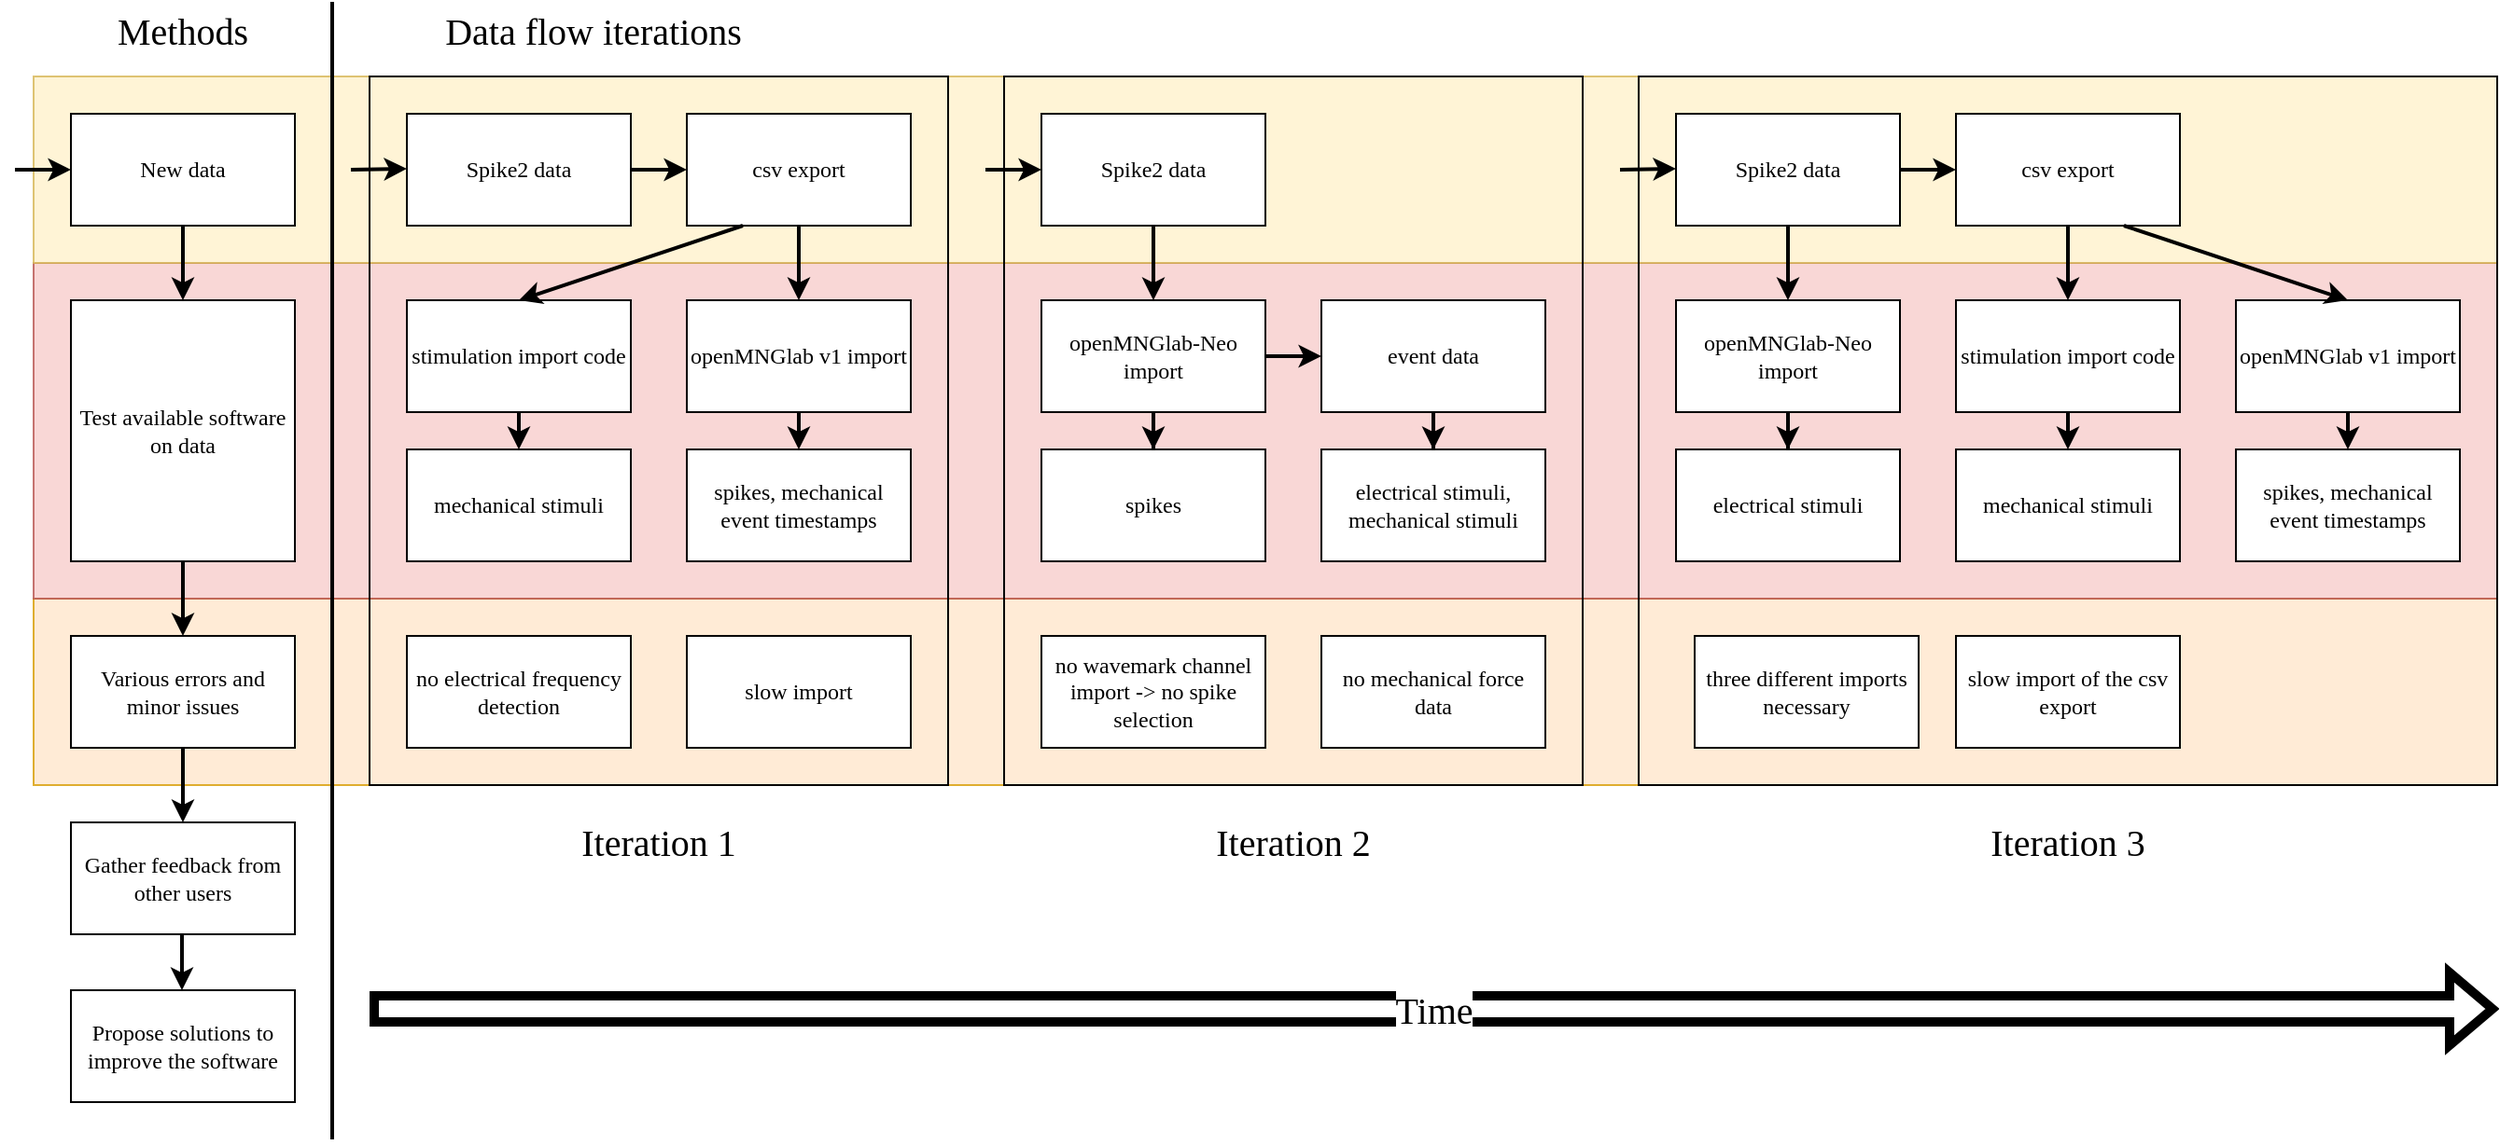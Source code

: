 <mxfile version="19.0.3" type="device"><diagram id="uK1HJFp9ux_ApSdv5QTQ" name="Seite-1"><mxGraphModel dx="1106" dy="822" grid="1" gridSize="10" guides="1" tooltips="1" connect="1" arrows="1" fold="1" page="1" pageScale="1" pageWidth="827" pageHeight="1169" math="0" shadow="0"><root><mxCell id="0"/><mxCell id="1" parent="0"/><mxCell id="S--E8venrbb3ll7oCvjr-81" value="" style="rounded=0;whiteSpace=wrap;html=1;fontFamily=Verdana;fontSize=20;fillColor=#ffe6cc;opacity=80;strokeColor=#d79b00;" vertex="1" parent="1"><mxGeometry x="60" y="340" width="1320" height="100" as="geometry"/></mxCell><mxCell id="S--E8venrbb3ll7oCvjr-80" value="" style="rounded=0;whiteSpace=wrap;html=1;fontFamily=Verdana;fontSize=20;fillColor=#f8cecc;opacity=80;strokeColor=#b85450;" vertex="1" parent="1"><mxGeometry x="60" y="160" width="1320" height="180" as="geometry"/></mxCell><mxCell id="S--E8venrbb3ll7oCvjr-79" value="" style="rounded=0;whiteSpace=wrap;html=1;fontFamily=Verdana;fontSize=20;fillColor=#fff2cc;strokeColor=#d6b656;opacity=80;" vertex="1" parent="1"><mxGeometry x="60" y="60" width="1320" height="100" as="geometry"/></mxCell><mxCell id="S--E8venrbb3ll7oCvjr-72" value="" style="rounded=0;whiteSpace=wrap;html=1;fontFamily=Verdana;fontSize=19;fillColor=none;" vertex="1" parent="1"><mxGeometry x="920" y="60" width="460" height="380" as="geometry"/></mxCell><mxCell id="S--E8venrbb3ll7oCvjr-69" value="" style="rounded=0;whiteSpace=wrap;html=1;fontFamily=Verdana;fontSize=19;fillColor=none;" vertex="1" parent="1"><mxGeometry x="580" y="60" width="310" height="380" as="geometry"/></mxCell><mxCell id="S--E8venrbb3ll7oCvjr-33" value="" style="rounded=0;whiteSpace=wrap;html=1;fontFamily=Verdana;fontSize=19;fillColor=none;" vertex="1" parent="1"><mxGeometry x="240" y="60" width="310" height="380" as="geometry"/></mxCell><mxCell id="S--E8venrbb3ll7oCvjr-32" value="" style="edgeStyle=orthogonalEdgeStyle;rounded=0;orthogonalLoop=1;jettySize=auto;html=1;strokeWidth=2;fillColor=default;" edge="1" parent="1" source="S--E8venrbb3ll7oCvjr-1" target="S--E8venrbb3ll7oCvjr-2"><mxGeometry relative="1" as="geometry"/></mxCell><mxCell id="S--E8venrbb3ll7oCvjr-1" value="Test available software on data" style="rounded=0;whiteSpace=wrap;html=1;fontFamily=Verdana;" vertex="1" parent="1"><mxGeometry x="80" y="180" width="120" height="140" as="geometry"/></mxCell><mxCell id="S--E8venrbb3ll7oCvjr-2" value="&lt;font style=&quot;font-size: 12px;&quot;&gt;Various errors and minor issues&lt;/font&gt;" style="rounded=0;whiteSpace=wrap;html=1;fontSize=12;fontFamily=Verdana;" vertex="1" parent="1"><mxGeometry x="80" y="360" width="120" height="60" as="geometry"/></mxCell><mxCell id="S--E8venrbb3ll7oCvjr-3" value="Gather feedback from other users" style="rounded=0;whiteSpace=wrap;html=1;fontSize=12;fontFamily=Verdana;" vertex="1" parent="1"><mxGeometry x="80" y="460" width="120" height="60" as="geometry"/></mxCell><mxCell id="S--E8venrbb3ll7oCvjr-4" value="Propose solutions to improve the software" style="rounded=0;whiteSpace=wrap;html=1;fontSize=12;fontFamily=Verdana;" vertex="1" parent="1"><mxGeometry x="80" y="550" width="120" height="60" as="geometry"/></mxCell><mxCell id="S--E8venrbb3ll7oCvjr-5" value="New data" style="rounded=0;whiteSpace=wrap;html=1;fontFamily=Verdana;fontSize=12;" vertex="1" parent="1"><mxGeometry x="80" y="80" width="120" height="60" as="geometry"/></mxCell><mxCell id="S--E8venrbb3ll7oCvjr-6" value="" style="endArrow=classic;html=1;rounded=0;fontFamily=Verdana;fontSize=12;entryX=0;entryY=0.5;entryDx=0;entryDy=0;strokeWidth=2;" edge="1" parent="1" target="S--E8venrbb3ll7oCvjr-5"><mxGeometry width="50" height="50" relative="1" as="geometry"><mxPoint x="50" y="110" as="sourcePoint"/><mxPoint x="10" y="130" as="targetPoint"/></mxGeometry></mxCell><mxCell id="S--E8venrbb3ll7oCvjr-7" value="" style="endArrow=classic;html=1;rounded=0;fontFamily=Verdana;fontSize=12;entryX=0.5;entryY=0;entryDx=0;entryDy=0;strokeWidth=2;exitX=0.5;exitY=1;exitDx=0;exitDy=0;" edge="1" parent="1" source="S--E8venrbb3ll7oCvjr-5" target="S--E8venrbb3ll7oCvjr-1"><mxGeometry width="50" height="50" relative="1" as="geometry"><mxPoint x="50" y="120" as="sourcePoint"/><mxPoint x="90" y="120" as="targetPoint"/></mxGeometry></mxCell><mxCell id="S--E8venrbb3ll7oCvjr-9" value="" style="endArrow=classic;html=1;rounded=0;fontFamily=Verdana;fontSize=12;entryX=0.5;entryY=0;entryDx=0;entryDy=0;strokeWidth=2;" edge="1" parent="1" target="S--E8venrbb3ll7oCvjr-3"><mxGeometry width="50" height="50" relative="1" as="geometry"><mxPoint x="140" y="420" as="sourcePoint"/><mxPoint x="139.5" y="440" as="targetPoint"/></mxGeometry></mxCell><mxCell id="S--E8venrbb3ll7oCvjr-10" value="" style="endArrow=classic;html=1;rounded=0;fontFamily=Verdana;fontSize=12;entryX=0.5;entryY=0;entryDx=0;entryDy=0;strokeWidth=2;exitX=0.5;exitY=1;exitDx=0;exitDy=0;" edge="1" parent="1"><mxGeometry width="50" height="50" relative="1" as="geometry"><mxPoint x="139.5" y="520" as="sourcePoint"/><mxPoint x="139.5" y="550" as="targetPoint"/></mxGeometry></mxCell><mxCell id="S--E8venrbb3ll7oCvjr-11" value="Spike2 data" style="rounded=0;whiteSpace=wrap;html=1;fontFamily=Verdana;" vertex="1" parent="1"><mxGeometry x="260" y="80" width="120" height="60" as="geometry"/></mxCell><mxCell id="S--E8venrbb3ll7oCvjr-12" value="" style="endArrow=classic;html=1;rounded=0;fontFamily=Verdana;strokeWidth=2;exitX=1;exitY=0.5;exitDx=0;exitDy=0;" edge="1" parent="1" source="S--E8venrbb3ll7oCvjr-11" target="S--E8venrbb3ll7oCvjr-13"><mxGeometry width="50" height="50" relative="1" as="geometry"><mxPoint x="410" y="200" as="sourcePoint"/><mxPoint x="460" y="150" as="targetPoint"/></mxGeometry></mxCell><mxCell id="S--E8venrbb3ll7oCvjr-13" value="csv export" style="rounded=0;whiteSpace=wrap;html=1;fontFamily=Verdana;" vertex="1" parent="1"><mxGeometry x="410" y="80" width="120" height="60" as="geometry"/></mxCell><mxCell id="S--E8venrbb3ll7oCvjr-15" value="openMNGlab v1 import" style="rounded=0;whiteSpace=wrap;html=1;fontFamily=Verdana;" vertex="1" parent="1"><mxGeometry x="410" y="180" width="120" height="60" as="geometry"/></mxCell><mxCell id="S--E8venrbb3ll7oCvjr-16" value="spikes, mechanical event timestamps" style="rounded=0;whiteSpace=wrap;html=1;fontFamily=Verdana;fontSize=12;" vertex="1" parent="1"><mxGeometry x="410" y="260" width="120" height="60" as="geometry"/></mxCell><mxCell id="S--E8venrbb3ll7oCvjr-59" value="" style="edgeStyle=orthogonalEdgeStyle;rounded=0;jumpStyle=none;orthogonalLoop=1;jettySize=auto;html=1;fontFamily=Verdana;fontSize=12;strokeWidth=2;fillColor=default;" edge="1" parent="1" source="S--E8venrbb3ll7oCvjr-17" target="S--E8venrbb3ll7oCvjr-18"><mxGeometry relative="1" as="geometry"/></mxCell><mxCell id="S--E8venrbb3ll7oCvjr-17" value="openMNGlab-Neo import" style="rounded=0;whiteSpace=wrap;html=1;fontFamily=Verdana;fontSize=12;" vertex="1" parent="1"><mxGeometry x="940" y="180" width="120" height="60" as="geometry"/></mxCell><mxCell id="S--E8venrbb3ll7oCvjr-18" value="electrical stimuli" style="rounded=0;whiteSpace=wrap;html=1;fontFamily=Verdana;fontSize=12;" vertex="1" parent="1"><mxGeometry x="940" y="260" width="120" height="60" as="geometry"/></mxCell><mxCell id="S--E8venrbb3ll7oCvjr-19" value="stimulation import code" style="rounded=0;whiteSpace=wrap;html=1;fontFamily=Verdana;fontSize=12;" vertex="1" parent="1"><mxGeometry x="260" y="180" width="120" height="60" as="geometry"/></mxCell><mxCell id="S--E8venrbb3ll7oCvjr-21" value="mechanical stimuli" style="rounded=0;whiteSpace=wrap;html=1;fontFamily=Verdana;fontSize=12;" vertex="1" parent="1"><mxGeometry x="260" y="260" width="120" height="60" as="geometry"/></mxCell><mxCell id="S--E8venrbb3ll7oCvjr-30" value="" style="endArrow=classic;html=1;rounded=0;fontFamily=Verdana;strokeWidth=2;entryX=0;entryY=0.5;entryDx=0;entryDy=0;exitX=1;exitY=0.5;exitDx=0;exitDy=0;" edge="1" parent="1"><mxGeometry width="50" height="50" relative="1" as="geometry"><mxPoint x="230" y="110" as="sourcePoint"/><mxPoint x="260" y="109.5" as="targetPoint"/></mxGeometry></mxCell><mxCell id="S--E8venrbb3ll7oCvjr-31" value="Time" style="shape=flexArrow;endArrow=classic;html=1;rounded=0;fillColor=default;strokeWidth=5;fontFamily=Verdana;fontSize=20;" edge="1" parent="1"><mxGeometry width="50" height="50" relative="1" as="geometry"><mxPoint x="240" y="560" as="sourcePoint"/><mxPoint x="1380" y="560" as="targetPoint"/></mxGeometry></mxCell><mxCell id="S--E8venrbb3ll7oCvjr-34" value="no electrical frequency detection" style="rounded=0;whiteSpace=wrap;html=1;fontFamily=Verdana;fontSize=12;fillColor=default;" vertex="1" parent="1"><mxGeometry x="260" y="360" width="120" height="60" as="geometry"/></mxCell><mxCell id="S--E8venrbb3ll7oCvjr-35" value="" style="endArrow=classic;html=1;rounded=0;fontFamily=Verdana;strokeWidth=2;entryX=0.5;entryY=0;entryDx=0;entryDy=0;exitX=0.5;exitY=1;exitDx=0;exitDy=0;" edge="1" parent="1" source="S--E8venrbb3ll7oCvjr-19" target="S--E8venrbb3ll7oCvjr-21"><mxGeometry width="50" height="50" relative="1" as="geometry"><mxPoint x="240" y="120" as="sourcePoint"/><mxPoint x="270" y="119.5" as="targetPoint"/></mxGeometry></mxCell><mxCell id="S--E8venrbb3ll7oCvjr-36" value="" style="endArrow=classic;html=1;rounded=0;fontFamily=Verdana;strokeWidth=2;entryX=0.5;entryY=0;entryDx=0;entryDy=0;exitX=0.5;exitY=1;exitDx=0;exitDy=0;" edge="1" parent="1" source="S--E8venrbb3ll7oCvjr-15" target="S--E8venrbb3ll7oCvjr-16"><mxGeometry width="50" height="50" relative="1" as="geometry"><mxPoint x="326" y="340.5" as="sourcePoint"/><mxPoint x="356" y="340" as="targetPoint"/></mxGeometry></mxCell><mxCell id="S--E8venrbb3ll7oCvjr-37" value="" style="endArrow=classic;html=1;rounded=0;fontFamily=Verdana;strokeWidth=2;entryX=0.5;entryY=0;entryDx=0;entryDy=0;exitX=0.25;exitY=1;exitDx=0;exitDy=0;jumpStyle=none;" edge="1" parent="1" source="S--E8venrbb3ll7oCvjr-13" target="S--E8venrbb3ll7oCvjr-19"><mxGeometry width="50" height="50" relative="1" as="geometry"><mxPoint x="260" y="140" as="sourcePoint"/><mxPoint x="290" y="139.5" as="targetPoint"/></mxGeometry></mxCell><mxCell id="S--E8venrbb3ll7oCvjr-40" value="slow import" style="rounded=0;whiteSpace=wrap;html=1;fontFamily=Verdana;fontSize=12;fillColor=default;" vertex="1" parent="1"><mxGeometry x="410" y="360" width="120" height="60" as="geometry"/></mxCell><mxCell id="S--E8venrbb3ll7oCvjr-41" value="" style="endArrow=classic;html=1;rounded=0;fontFamily=Verdana;strokeWidth=2;entryX=0.5;entryY=0;entryDx=0;entryDy=0;exitX=0.5;exitY=1;exitDx=0;exitDy=0;" edge="1" parent="1" source="S--E8venrbb3ll7oCvjr-13" target="S--E8venrbb3ll7oCvjr-15"><mxGeometry width="50" height="50" relative="1" as="geometry"><mxPoint x="270" y="150" as="sourcePoint"/><mxPoint x="300" y="149.5" as="targetPoint"/></mxGeometry></mxCell><mxCell id="S--E8venrbb3ll7oCvjr-42" value="Iteration 1" style="text;html=1;strokeColor=none;fillColor=none;align=center;verticalAlign=middle;whiteSpace=wrap;rounded=0;fontFamily=Verdana;fontSize=20;" vertex="1" parent="1"><mxGeometry x="340" y="455" width="110" height="30" as="geometry"/></mxCell><mxCell id="S--E8venrbb3ll7oCvjr-44" value="" style="endArrow=none;html=1;rounded=0;fontFamily=Verdana;fontSize=12;strokeWidth=2;fillColor=default;jumpStyle=none;" edge="1" parent="1"><mxGeometry width="50" height="50" relative="1" as="geometry"><mxPoint x="220" y="630" as="sourcePoint"/><mxPoint x="220" y="20" as="targetPoint"/></mxGeometry></mxCell><mxCell id="S--E8venrbb3ll7oCvjr-60" value="" style="edgeStyle=orthogonalEdgeStyle;rounded=0;jumpStyle=none;orthogonalLoop=1;jettySize=auto;html=1;fontFamily=Verdana;fontSize=12;strokeWidth=2;fillColor=default;" edge="1" parent="1" source="S--E8venrbb3ll7oCvjr-45" target="S--E8venrbb3ll7oCvjr-17"><mxGeometry relative="1" as="geometry"/></mxCell><mxCell id="S--E8venrbb3ll7oCvjr-45" value="Spike2 data" style="rounded=0;whiteSpace=wrap;html=1;fontFamily=Verdana;" vertex="1" parent="1"><mxGeometry x="940" y="80" width="120" height="60" as="geometry"/></mxCell><mxCell id="S--E8venrbb3ll7oCvjr-46" value="" style="endArrow=classic;html=1;rounded=0;fontFamily=Verdana;strokeWidth=2;exitX=1;exitY=0.5;exitDx=0;exitDy=0;" edge="1" parent="1" source="S--E8venrbb3ll7oCvjr-45" target="S--E8venrbb3ll7oCvjr-47"><mxGeometry width="50" height="50" relative="1" as="geometry"><mxPoint x="1090" y="200" as="sourcePoint"/><mxPoint x="1140" y="150" as="targetPoint"/></mxGeometry></mxCell><mxCell id="S--E8venrbb3ll7oCvjr-47" value="csv export" style="rounded=0;whiteSpace=wrap;html=1;fontFamily=Verdana;" vertex="1" parent="1"><mxGeometry x="1090" y="80" width="120" height="60" as="geometry"/></mxCell><mxCell id="S--E8venrbb3ll7oCvjr-48" value="openMNGlab v1 import" style="rounded=0;whiteSpace=wrap;html=1;fontFamily=Verdana;" vertex="1" parent="1"><mxGeometry x="1240" y="180" width="120" height="60" as="geometry"/></mxCell><mxCell id="S--E8venrbb3ll7oCvjr-49" value="spikes, mechanical event timestamps" style="rounded=0;whiteSpace=wrap;html=1;fontFamily=Verdana;fontSize=12;" vertex="1" parent="1"><mxGeometry x="1240" y="260" width="120" height="60" as="geometry"/></mxCell><mxCell id="S--E8venrbb3ll7oCvjr-50" value="stimulation import code" style="rounded=0;whiteSpace=wrap;html=1;fontFamily=Verdana;fontSize=12;" vertex="1" parent="1"><mxGeometry x="1090" y="180" width="120" height="60" as="geometry"/></mxCell><mxCell id="S--E8venrbb3ll7oCvjr-51" value="mechanical stimuli" style="rounded=0;whiteSpace=wrap;html=1;fontFamily=Verdana;fontSize=12;" vertex="1" parent="1"><mxGeometry x="1090" y="260" width="120" height="60" as="geometry"/></mxCell><mxCell id="S--E8venrbb3ll7oCvjr-52" value="" style="endArrow=classic;html=1;rounded=0;fontFamily=Verdana;strokeWidth=2;entryX=0;entryY=0.5;entryDx=0;entryDy=0;exitX=1;exitY=0.5;exitDx=0;exitDy=0;" edge="1" parent="1"><mxGeometry width="50" height="50" relative="1" as="geometry"><mxPoint x="910" y="110" as="sourcePoint"/><mxPoint x="940" y="109.5" as="targetPoint"/></mxGeometry></mxCell><mxCell id="S--E8venrbb3ll7oCvjr-53" value="" style="endArrow=classic;html=1;rounded=0;fontFamily=Verdana;strokeWidth=2;entryX=0.5;entryY=0;entryDx=0;entryDy=0;exitX=0.5;exitY=1;exitDx=0;exitDy=0;" edge="1" parent="1" source="S--E8venrbb3ll7oCvjr-50" target="S--E8venrbb3ll7oCvjr-51"><mxGeometry width="50" height="50" relative="1" as="geometry"><mxPoint x="1070" y="120" as="sourcePoint"/><mxPoint x="1100" y="119.5" as="targetPoint"/></mxGeometry></mxCell><mxCell id="S--E8venrbb3ll7oCvjr-54" value="" style="endArrow=classic;html=1;rounded=0;fontFamily=Verdana;strokeWidth=2;entryX=0.5;entryY=0;entryDx=0;entryDy=0;exitX=0.5;exitY=1;exitDx=0;exitDy=0;" edge="1" parent="1" source="S--E8venrbb3ll7oCvjr-48" target="S--E8venrbb3ll7oCvjr-49"><mxGeometry width="50" height="50" relative="1" as="geometry"><mxPoint x="1156" y="340.5" as="sourcePoint"/><mxPoint x="1186" y="340" as="targetPoint"/></mxGeometry></mxCell><mxCell id="S--E8venrbb3ll7oCvjr-55" value="" style="endArrow=classic;html=1;rounded=0;fontFamily=Verdana;strokeWidth=2;entryX=0.5;entryY=0;entryDx=0;entryDy=0;exitX=0.5;exitY=1;exitDx=0;exitDy=0;jumpStyle=none;" edge="1" parent="1" source="S--E8venrbb3ll7oCvjr-47" target="S--E8venrbb3ll7oCvjr-50"><mxGeometry width="50" height="50" relative="1" as="geometry"><mxPoint x="940" y="140" as="sourcePoint"/><mxPoint x="970" y="139.5" as="targetPoint"/></mxGeometry></mxCell><mxCell id="S--E8venrbb3ll7oCvjr-56" value="" style="endArrow=classic;html=1;rounded=0;fontFamily=Verdana;strokeWidth=2;entryX=0.5;entryY=0;entryDx=0;entryDy=0;exitX=0.75;exitY=1;exitDx=0;exitDy=0;" edge="1" parent="1" source="S--E8venrbb3ll7oCvjr-47" target="S--E8venrbb3ll7oCvjr-48"><mxGeometry width="50" height="50" relative="1" as="geometry"><mxPoint x="950" y="150" as="sourcePoint"/><mxPoint x="980" y="149.5" as="targetPoint"/></mxGeometry></mxCell><mxCell id="S--E8venrbb3ll7oCvjr-67" value="" style="edgeStyle=orthogonalEdgeStyle;rounded=0;jumpStyle=none;orthogonalLoop=1;jettySize=auto;html=1;fontFamily=Verdana;fontSize=12;strokeWidth=2;fillColor=default;" edge="1" parent="1" source="S--E8venrbb3ll7oCvjr-57" target="S--E8venrbb3ll7oCvjr-58"><mxGeometry relative="1" as="geometry"/></mxCell><mxCell id="S--E8venrbb3ll7oCvjr-57" value="Spike2 data" style="rounded=0;whiteSpace=wrap;html=1;fontFamily=Verdana;fontSize=12;fillColor=default;" vertex="1" parent="1"><mxGeometry x="600" y="80" width="120" height="60" as="geometry"/></mxCell><mxCell id="S--E8venrbb3ll7oCvjr-64" value="" style="edgeStyle=orthogonalEdgeStyle;rounded=0;jumpStyle=none;orthogonalLoop=1;jettySize=auto;html=1;fontFamily=Verdana;fontSize=12;strokeWidth=2;fillColor=default;" edge="1" parent="1" source="S--E8venrbb3ll7oCvjr-58" target="S--E8venrbb3ll7oCvjr-62"><mxGeometry relative="1" as="geometry"/></mxCell><mxCell id="S--E8venrbb3ll7oCvjr-66" value="" style="edgeStyle=orthogonalEdgeStyle;rounded=0;jumpStyle=none;orthogonalLoop=1;jettySize=auto;html=1;fontFamily=Verdana;fontSize=12;strokeWidth=2;fillColor=default;" edge="1" parent="1" source="S--E8venrbb3ll7oCvjr-58" target="S--E8venrbb3ll7oCvjr-61"><mxGeometry relative="1" as="geometry"/></mxCell><mxCell id="S--E8venrbb3ll7oCvjr-58" value="openMNGlab-Neo import" style="rounded=0;whiteSpace=wrap;html=1;fontFamily=Verdana;fontSize=12;fillColor=default;" vertex="1" parent="1"><mxGeometry x="600" y="180" width="120" height="60" as="geometry"/></mxCell><mxCell id="S--E8venrbb3ll7oCvjr-65" value="" style="edgeStyle=orthogonalEdgeStyle;rounded=0;jumpStyle=none;orthogonalLoop=1;jettySize=auto;html=1;fontFamily=Verdana;fontSize=12;strokeWidth=2;fillColor=default;" edge="1" parent="1" source="S--E8venrbb3ll7oCvjr-61" target="S--E8venrbb3ll7oCvjr-63"><mxGeometry relative="1" as="geometry"/></mxCell><mxCell id="S--E8venrbb3ll7oCvjr-61" value="event data" style="rounded=0;whiteSpace=wrap;html=1;fontFamily=Verdana;fontSize=12;fillColor=default;" vertex="1" parent="1"><mxGeometry x="750" y="180" width="120" height="60" as="geometry"/></mxCell><mxCell id="S--E8venrbb3ll7oCvjr-62" value="spikes" style="rounded=0;whiteSpace=wrap;html=1;fontFamily=Verdana;fontSize=12;" vertex="1" parent="1"><mxGeometry x="600" y="260" width="120" height="60" as="geometry"/></mxCell><mxCell id="S--E8venrbb3ll7oCvjr-63" value="electrical stimuli, mechanical stimuli" style="rounded=0;whiteSpace=wrap;html=1;fontFamily=Verdana;fontSize=12;" vertex="1" parent="1"><mxGeometry x="750" y="260" width="120" height="60" as="geometry"/></mxCell><mxCell id="S--E8venrbb3ll7oCvjr-68" value="" style="endArrow=classic;html=1;rounded=0;fontFamily=Verdana;strokeWidth=2;entryX=0;entryY=0.5;entryDx=0;entryDy=0;" edge="1" parent="1" target="S--E8venrbb3ll7oCvjr-57"><mxGeometry width="50" height="50" relative="1" as="geometry"><mxPoint x="570" y="110" as="sourcePoint"/><mxPoint x="910" y="119.5" as="targetPoint"/></mxGeometry></mxCell><mxCell id="S--E8venrbb3ll7oCvjr-70" value="no wavemark channel import -&amp;gt; no spike selection" style="rounded=0;whiteSpace=wrap;html=1;fontFamily=Verdana;fontSize=12;fillColor=default;" vertex="1" parent="1"><mxGeometry x="600" y="360" width="120" height="60" as="geometry"/></mxCell><mxCell id="S--E8venrbb3ll7oCvjr-71" value="no mechanical force data" style="rounded=0;whiteSpace=wrap;html=1;fontFamily=Verdana;fontSize=12;fillColor=default;" vertex="1" parent="1"><mxGeometry x="750" y="360" width="120" height="60" as="geometry"/></mxCell><mxCell id="S--E8venrbb3ll7oCvjr-73" value="slow import of the csv export" style="rounded=0;whiteSpace=wrap;html=1;fontFamily=Verdana;fontSize=12;fillColor=default;" vertex="1" parent="1"><mxGeometry x="1090" y="360" width="120" height="60" as="geometry"/></mxCell><mxCell id="S--E8venrbb3ll7oCvjr-74" value="three different imports necessary" style="rounded=0;whiteSpace=wrap;html=1;fontFamily=Verdana;fontSize=12;fillColor=default;" vertex="1" parent="1"><mxGeometry x="950" y="360" width="120" height="60" as="geometry"/></mxCell><mxCell id="S--E8venrbb3ll7oCvjr-75" value="Iteration 3" style="text;html=1;strokeColor=none;fillColor=none;align=center;verticalAlign=middle;whiteSpace=wrap;rounded=0;fontFamily=Verdana;fontSize=20;" vertex="1" parent="1"><mxGeometry x="1095" y="455" width="110" height="30" as="geometry"/></mxCell><mxCell id="S--E8venrbb3ll7oCvjr-76" value="Iteration 2" style="text;html=1;strokeColor=none;fillColor=none;align=center;verticalAlign=middle;whiteSpace=wrap;rounded=0;fontFamily=Verdana;fontSize=20;" vertex="1" parent="1"><mxGeometry x="680" y="455" width="110" height="30" as="geometry"/></mxCell><mxCell id="S--E8venrbb3ll7oCvjr-77" value="Methods" style="text;html=1;strokeColor=none;fillColor=none;align=center;verticalAlign=middle;whiteSpace=wrap;rounded=0;fontFamily=Verdana;fontSize=20;" vertex="1" parent="1"><mxGeometry x="110" y="20" width="60" height="30" as="geometry"/></mxCell><mxCell id="S--E8venrbb3ll7oCvjr-78" value="Data flow iterations" style="text;html=1;strokeColor=none;fillColor=none;align=center;verticalAlign=middle;whiteSpace=wrap;rounded=0;fontFamily=Verdana;fontSize=20;" vertex="1" parent="1"><mxGeometry x="260" y="20" width="200" height="30" as="geometry"/></mxCell></root></mxGraphModel></diagram></mxfile>